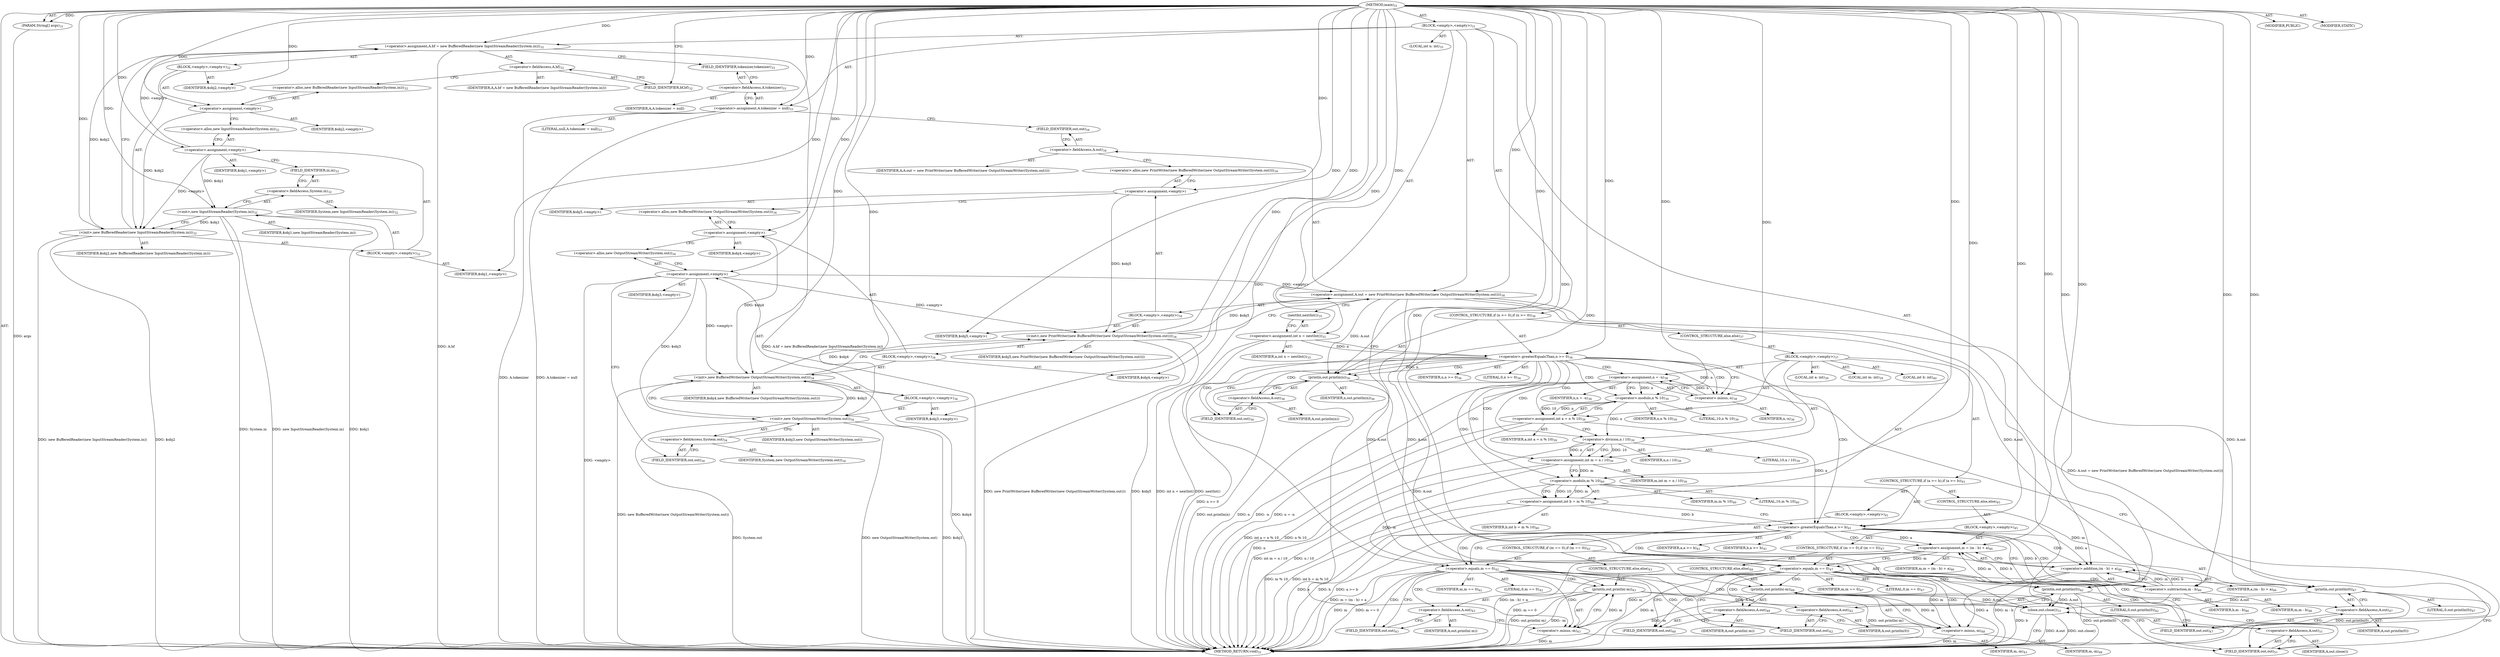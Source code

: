 digraph "main" {  
"86" [label = <(METHOD,main)<SUB>31</SUB>> ]
"87" [label = <(PARAM,String[] args)<SUB>31</SUB>> ]
"88" [label = <(BLOCK,&lt;empty&gt;,&lt;empty&gt;)<SUB>31</SUB>> ]
"89" [label = <(&lt;operator&gt;.assignment,A.bf = new BufferedReader(new InputStreamReader(System.in)))<SUB>32</SUB>> ]
"90" [label = <(&lt;operator&gt;.fieldAccess,A.bf)<SUB>32</SUB>> ]
"91" [label = <(IDENTIFIER,A,A.bf = new BufferedReader(new InputStreamReader(System.in)))> ]
"92" [label = <(FIELD_IDENTIFIER,bf,bf)<SUB>32</SUB>> ]
"93" [label = <(BLOCK,&lt;empty&gt;,&lt;empty&gt;)<SUB>32</SUB>> ]
"94" [label = <(&lt;operator&gt;.assignment,&lt;empty&gt;)> ]
"95" [label = <(IDENTIFIER,$obj2,&lt;empty&gt;)> ]
"96" [label = <(&lt;operator&gt;.alloc,new BufferedReader(new InputStreamReader(System.in)))<SUB>32</SUB>> ]
"97" [label = <(&lt;init&gt;,new BufferedReader(new InputStreamReader(System.in)))<SUB>32</SUB>> ]
"98" [label = <(IDENTIFIER,$obj2,new BufferedReader(new InputStreamReader(System.in)))> ]
"99" [label = <(BLOCK,&lt;empty&gt;,&lt;empty&gt;)<SUB>32</SUB>> ]
"100" [label = <(&lt;operator&gt;.assignment,&lt;empty&gt;)> ]
"101" [label = <(IDENTIFIER,$obj1,&lt;empty&gt;)> ]
"102" [label = <(&lt;operator&gt;.alloc,new InputStreamReader(System.in))<SUB>32</SUB>> ]
"103" [label = <(&lt;init&gt;,new InputStreamReader(System.in))<SUB>32</SUB>> ]
"104" [label = <(IDENTIFIER,$obj1,new InputStreamReader(System.in))> ]
"105" [label = <(&lt;operator&gt;.fieldAccess,System.in)<SUB>32</SUB>> ]
"106" [label = <(IDENTIFIER,System,new InputStreamReader(System.in))<SUB>32</SUB>> ]
"107" [label = <(FIELD_IDENTIFIER,in,in)<SUB>32</SUB>> ]
"108" [label = <(IDENTIFIER,$obj1,&lt;empty&gt;)> ]
"109" [label = <(IDENTIFIER,$obj2,&lt;empty&gt;)> ]
"110" [label = <(&lt;operator&gt;.assignment,A.tokenizer = null)<SUB>33</SUB>> ]
"111" [label = <(&lt;operator&gt;.fieldAccess,A.tokenizer)<SUB>33</SUB>> ]
"112" [label = <(IDENTIFIER,A,A.tokenizer = null)> ]
"113" [label = <(FIELD_IDENTIFIER,tokenizer,tokenizer)<SUB>33</SUB>> ]
"114" [label = <(LITERAL,null,A.tokenizer = null)<SUB>33</SUB>> ]
"115" [label = <(&lt;operator&gt;.assignment,A.out = new PrintWriter(new BufferedWriter(new OutputStreamWriter(System.out))))<SUB>34</SUB>> ]
"116" [label = <(&lt;operator&gt;.fieldAccess,A.out)<SUB>34</SUB>> ]
"117" [label = <(IDENTIFIER,A,A.out = new PrintWriter(new BufferedWriter(new OutputStreamWriter(System.out))))> ]
"118" [label = <(FIELD_IDENTIFIER,out,out)<SUB>34</SUB>> ]
"119" [label = <(BLOCK,&lt;empty&gt;,&lt;empty&gt;)<SUB>34</SUB>> ]
"120" [label = <(&lt;operator&gt;.assignment,&lt;empty&gt;)> ]
"121" [label = <(IDENTIFIER,$obj5,&lt;empty&gt;)> ]
"122" [label = <(&lt;operator&gt;.alloc,new PrintWriter(new BufferedWriter(new OutputStreamWriter(System.out))))<SUB>34</SUB>> ]
"123" [label = <(&lt;init&gt;,new PrintWriter(new BufferedWriter(new OutputStreamWriter(System.out))))<SUB>34</SUB>> ]
"124" [label = <(IDENTIFIER,$obj5,new PrintWriter(new BufferedWriter(new OutputStreamWriter(System.out))))> ]
"125" [label = <(BLOCK,&lt;empty&gt;,&lt;empty&gt;)<SUB>34</SUB>> ]
"126" [label = <(&lt;operator&gt;.assignment,&lt;empty&gt;)> ]
"127" [label = <(IDENTIFIER,$obj4,&lt;empty&gt;)> ]
"128" [label = <(&lt;operator&gt;.alloc,new BufferedWriter(new OutputStreamWriter(System.out)))<SUB>34</SUB>> ]
"129" [label = <(&lt;init&gt;,new BufferedWriter(new OutputStreamWriter(System.out)))<SUB>34</SUB>> ]
"130" [label = <(IDENTIFIER,$obj4,new BufferedWriter(new OutputStreamWriter(System.out)))> ]
"131" [label = <(BLOCK,&lt;empty&gt;,&lt;empty&gt;)<SUB>34</SUB>> ]
"132" [label = <(&lt;operator&gt;.assignment,&lt;empty&gt;)> ]
"133" [label = <(IDENTIFIER,$obj3,&lt;empty&gt;)> ]
"134" [label = <(&lt;operator&gt;.alloc,new OutputStreamWriter(System.out))<SUB>34</SUB>> ]
"135" [label = <(&lt;init&gt;,new OutputStreamWriter(System.out))<SUB>34</SUB>> ]
"136" [label = <(IDENTIFIER,$obj3,new OutputStreamWriter(System.out))> ]
"137" [label = <(&lt;operator&gt;.fieldAccess,System.out)<SUB>34</SUB>> ]
"138" [label = <(IDENTIFIER,System,new OutputStreamWriter(System.out))<SUB>34</SUB>> ]
"139" [label = <(FIELD_IDENTIFIER,out,out)<SUB>34</SUB>> ]
"140" [label = <(IDENTIFIER,$obj3,&lt;empty&gt;)> ]
"141" [label = <(IDENTIFIER,$obj4,&lt;empty&gt;)> ]
"142" [label = <(IDENTIFIER,$obj5,&lt;empty&gt;)> ]
"143" [label = <(LOCAL,int n: int)<SUB>35</SUB>> ]
"144" [label = <(&lt;operator&gt;.assignment,int n = nextInt())<SUB>35</SUB>> ]
"145" [label = <(IDENTIFIER,n,int n = nextInt())<SUB>35</SUB>> ]
"146" [label = <(nextInt,nextInt())<SUB>35</SUB>> ]
"147" [label = <(CONTROL_STRUCTURE,if (n &gt;= 0),if (n &gt;= 0))<SUB>36</SUB>> ]
"148" [label = <(&lt;operator&gt;.greaterEqualsThan,n &gt;= 0)<SUB>36</SUB>> ]
"149" [label = <(IDENTIFIER,n,n &gt;= 0)<SUB>36</SUB>> ]
"150" [label = <(LITERAL,0,n &gt;= 0)<SUB>36</SUB>> ]
"151" [label = <(println,out.println(n))<SUB>36</SUB>> ]
"152" [label = <(&lt;operator&gt;.fieldAccess,A.out)<SUB>36</SUB>> ]
"153" [label = <(IDENTIFIER,A,out.println(n))> ]
"154" [label = <(FIELD_IDENTIFIER,out,out)<SUB>36</SUB>> ]
"155" [label = <(IDENTIFIER,n,out.println(n))<SUB>36</SUB>> ]
"156" [label = <(CONTROL_STRUCTURE,else,else)<SUB>37</SUB>> ]
"157" [label = <(BLOCK,&lt;empty&gt;,&lt;empty&gt;)<SUB>37</SUB>> ]
"158" [label = <(&lt;operator&gt;.assignment,n = -n)<SUB>38</SUB>> ]
"159" [label = <(IDENTIFIER,n,n = -n)<SUB>38</SUB>> ]
"160" [label = <(&lt;operator&gt;.minus,-n)<SUB>38</SUB>> ]
"161" [label = <(IDENTIFIER,n,-n)<SUB>38</SUB>> ]
"162" [label = <(LOCAL,int a: int)<SUB>39</SUB>> ]
"163" [label = <(&lt;operator&gt;.assignment,int a = n % 10)<SUB>39</SUB>> ]
"164" [label = <(IDENTIFIER,a,int a = n % 10)<SUB>39</SUB>> ]
"165" [label = <(&lt;operator&gt;.modulo,n % 10)<SUB>39</SUB>> ]
"166" [label = <(IDENTIFIER,n,n % 10)<SUB>39</SUB>> ]
"167" [label = <(LITERAL,10,n % 10)<SUB>39</SUB>> ]
"168" [label = <(LOCAL,int m: int)<SUB>39</SUB>> ]
"169" [label = <(&lt;operator&gt;.assignment,int m = n / 10)<SUB>39</SUB>> ]
"170" [label = <(IDENTIFIER,m,int m = n / 10)<SUB>39</SUB>> ]
"171" [label = <(&lt;operator&gt;.division,n / 10)<SUB>39</SUB>> ]
"172" [label = <(IDENTIFIER,n,n / 10)<SUB>39</SUB>> ]
"173" [label = <(LITERAL,10,n / 10)<SUB>39</SUB>> ]
"174" [label = <(LOCAL,int b: int)<SUB>40</SUB>> ]
"175" [label = <(&lt;operator&gt;.assignment,int b = m % 10)<SUB>40</SUB>> ]
"176" [label = <(IDENTIFIER,b,int b = m % 10)<SUB>40</SUB>> ]
"177" [label = <(&lt;operator&gt;.modulo,m % 10)<SUB>40</SUB>> ]
"178" [label = <(IDENTIFIER,m,m % 10)<SUB>40</SUB>> ]
"179" [label = <(LITERAL,10,m % 10)<SUB>40</SUB>> ]
"180" [label = <(CONTROL_STRUCTURE,if (a &gt;= b),if (a &gt;= b))<SUB>41</SUB>> ]
"181" [label = <(&lt;operator&gt;.greaterEqualsThan,a &gt;= b)<SUB>41</SUB>> ]
"182" [label = <(IDENTIFIER,a,a &gt;= b)<SUB>41</SUB>> ]
"183" [label = <(IDENTIFIER,b,a &gt;= b)<SUB>41</SUB>> ]
"184" [label = <(BLOCK,&lt;empty&gt;,&lt;empty&gt;)<SUB>41</SUB>> ]
"185" [label = <(CONTROL_STRUCTURE,if (m == 0),if (m == 0))<SUB>42</SUB>> ]
"186" [label = <(&lt;operator&gt;.equals,m == 0)<SUB>42</SUB>> ]
"187" [label = <(IDENTIFIER,m,m == 0)<SUB>42</SUB>> ]
"188" [label = <(LITERAL,0,m == 0)<SUB>42</SUB>> ]
"189" [label = <(println,out.println(0))<SUB>42</SUB>> ]
"190" [label = <(&lt;operator&gt;.fieldAccess,A.out)<SUB>42</SUB>> ]
"191" [label = <(IDENTIFIER,A,out.println(0))> ]
"192" [label = <(FIELD_IDENTIFIER,out,out)<SUB>42</SUB>> ]
"193" [label = <(LITERAL,0,out.println(0))<SUB>42</SUB>> ]
"194" [label = <(CONTROL_STRUCTURE,else,else)<SUB>43</SUB>> ]
"195" [label = <(println,out.println(-m))<SUB>43</SUB>> ]
"196" [label = <(&lt;operator&gt;.fieldAccess,A.out)<SUB>43</SUB>> ]
"197" [label = <(IDENTIFIER,A,out.println(-m))> ]
"198" [label = <(FIELD_IDENTIFIER,out,out)<SUB>43</SUB>> ]
"199" [label = <(&lt;operator&gt;.minus,-m)<SUB>43</SUB>> ]
"200" [label = <(IDENTIFIER,m,-m)<SUB>43</SUB>> ]
"201" [label = <(CONTROL_STRUCTURE,else,else)<SUB>45</SUB>> ]
"202" [label = <(BLOCK,&lt;empty&gt;,&lt;empty&gt;)<SUB>45</SUB>> ]
"203" [label = <(&lt;operator&gt;.assignment,m = (m - b) + a)<SUB>46</SUB>> ]
"204" [label = <(IDENTIFIER,m,m = (m - b) + a)<SUB>46</SUB>> ]
"205" [label = <(&lt;operator&gt;.addition,(m - b) + a)<SUB>46</SUB>> ]
"206" [label = <(&lt;operator&gt;.subtraction,m - b)<SUB>46</SUB>> ]
"207" [label = <(IDENTIFIER,m,m - b)<SUB>46</SUB>> ]
"208" [label = <(IDENTIFIER,b,m - b)<SUB>46</SUB>> ]
"209" [label = <(IDENTIFIER,a,(m - b) + a)<SUB>46</SUB>> ]
"210" [label = <(CONTROL_STRUCTURE,if (m == 0),if (m == 0))<SUB>47</SUB>> ]
"211" [label = <(&lt;operator&gt;.equals,m == 0)<SUB>47</SUB>> ]
"212" [label = <(IDENTIFIER,m,m == 0)<SUB>47</SUB>> ]
"213" [label = <(LITERAL,0,m == 0)<SUB>47</SUB>> ]
"214" [label = <(println,out.println(0))<SUB>47</SUB>> ]
"215" [label = <(&lt;operator&gt;.fieldAccess,A.out)<SUB>47</SUB>> ]
"216" [label = <(IDENTIFIER,A,out.println(0))> ]
"217" [label = <(FIELD_IDENTIFIER,out,out)<SUB>47</SUB>> ]
"218" [label = <(LITERAL,0,out.println(0))<SUB>47</SUB>> ]
"219" [label = <(CONTROL_STRUCTURE,else,else)<SUB>48</SUB>> ]
"220" [label = <(println,out.println(-m))<SUB>48</SUB>> ]
"221" [label = <(&lt;operator&gt;.fieldAccess,A.out)<SUB>48</SUB>> ]
"222" [label = <(IDENTIFIER,A,out.println(-m))> ]
"223" [label = <(FIELD_IDENTIFIER,out,out)<SUB>48</SUB>> ]
"224" [label = <(&lt;operator&gt;.minus,-m)<SUB>48</SUB>> ]
"225" [label = <(IDENTIFIER,m,-m)<SUB>48</SUB>> ]
"226" [label = <(close,out.close())<SUB>51</SUB>> ]
"227" [label = <(&lt;operator&gt;.fieldAccess,A.out)<SUB>51</SUB>> ]
"228" [label = <(IDENTIFIER,A,out.close())> ]
"229" [label = <(FIELD_IDENTIFIER,out,out)<SUB>51</SUB>> ]
"230" [label = <(MODIFIER,PUBLIC)> ]
"231" [label = <(MODIFIER,STATIC)> ]
"232" [label = <(METHOD_RETURN,void)<SUB>31</SUB>> ]
  "86" -> "87"  [ label = "AST: "] 
  "86" -> "88"  [ label = "AST: "] 
  "86" -> "230"  [ label = "AST: "] 
  "86" -> "231"  [ label = "AST: "] 
  "86" -> "232"  [ label = "AST: "] 
  "88" -> "89"  [ label = "AST: "] 
  "88" -> "110"  [ label = "AST: "] 
  "88" -> "115"  [ label = "AST: "] 
  "88" -> "143"  [ label = "AST: "] 
  "88" -> "144"  [ label = "AST: "] 
  "88" -> "147"  [ label = "AST: "] 
  "88" -> "226"  [ label = "AST: "] 
  "89" -> "90"  [ label = "AST: "] 
  "89" -> "93"  [ label = "AST: "] 
  "90" -> "91"  [ label = "AST: "] 
  "90" -> "92"  [ label = "AST: "] 
  "93" -> "94"  [ label = "AST: "] 
  "93" -> "97"  [ label = "AST: "] 
  "93" -> "109"  [ label = "AST: "] 
  "94" -> "95"  [ label = "AST: "] 
  "94" -> "96"  [ label = "AST: "] 
  "97" -> "98"  [ label = "AST: "] 
  "97" -> "99"  [ label = "AST: "] 
  "99" -> "100"  [ label = "AST: "] 
  "99" -> "103"  [ label = "AST: "] 
  "99" -> "108"  [ label = "AST: "] 
  "100" -> "101"  [ label = "AST: "] 
  "100" -> "102"  [ label = "AST: "] 
  "103" -> "104"  [ label = "AST: "] 
  "103" -> "105"  [ label = "AST: "] 
  "105" -> "106"  [ label = "AST: "] 
  "105" -> "107"  [ label = "AST: "] 
  "110" -> "111"  [ label = "AST: "] 
  "110" -> "114"  [ label = "AST: "] 
  "111" -> "112"  [ label = "AST: "] 
  "111" -> "113"  [ label = "AST: "] 
  "115" -> "116"  [ label = "AST: "] 
  "115" -> "119"  [ label = "AST: "] 
  "116" -> "117"  [ label = "AST: "] 
  "116" -> "118"  [ label = "AST: "] 
  "119" -> "120"  [ label = "AST: "] 
  "119" -> "123"  [ label = "AST: "] 
  "119" -> "142"  [ label = "AST: "] 
  "120" -> "121"  [ label = "AST: "] 
  "120" -> "122"  [ label = "AST: "] 
  "123" -> "124"  [ label = "AST: "] 
  "123" -> "125"  [ label = "AST: "] 
  "125" -> "126"  [ label = "AST: "] 
  "125" -> "129"  [ label = "AST: "] 
  "125" -> "141"  [ label = "AST: "] 
  "126" -> "127"  [ label = "AST: "] 
  "126" -> "128"  [ label = "AST: "] 
  "129" -> "130"  [ label = "AST: "] 
  "129" -> "131"  [ label = "AST: "] 
  "131" -> "132"  [ label = "AST: "] 
  "131" -> "135"  [ label = "AST: "] 
  "131" -> "140"  [ label = "AST: "] 
  "132" -> "133"  [ label = "AST: "] 
  "132" -> "134"  [ label = "AST: "] 
  "135" -> "136"  [ label = "AST: "] 
  "135" -> "137"  [ label = "AST: "] 
  "137" -> "138"  [ label = "AST: "] 
  "137" -> "139"  [ label = "AST: "] 
  "144" -> "145"  [ label = "AST: "] 
  "144" -> "146"  [ label = "AST: "] 
  "147" -> "148"  [ label = "AST: "] 
  "147" -> "151"  [ label = "AST: "] 
  "147" -> "156"  [ label = "AST: "] 
  "148" -> "149"  [ label = "AST: "] 
  "148" -> "150"  [ label = "AST: "] 
  "151" -> "152"  [ label = "AST: "] 
  "151" -> "155"  [ label = "AST: "] 
  "152" -> "153"  [ label = "AST: "] 
  "152" -> "154"  [ label = "AST: "] 
  "156" -> "157"  [ label = "AST: "] 
  "157" -> "158"  [ label = "AST: "] 
  "157" -> "162"  [ label = "AST: "] 
  "157" -> "163"  [ label = "AST: "] 
  "157" -> "168"  [ label = "AST: "] 
  "157" -> "169"  [ label = "AST: "] 
  "157" -> "174"  [ label = "AST: "] 
  "157" -> "175"  [ label = "AST: "] 
  "157" -> "180"  [ label = "AST: "] 
  "158" -> "159"  [ label = "AST: "] 
  "158" -> "160"  [ label = "AST: "] 
  "160" -> "161"  [ label = "AST: "] 
  "163" -> "164"  [ label = "AST: "] 
  "163" -> "165"  [ label = "AST: "] 
  "165" -> "166"  [ label = "AST: "] 
  "165" -> "167"  [ label = "AST: "] 
  "169" -> "170"  [ label = "AST: "] 
  "169" -> "171"  [ label = "AST: "] 
  "171" -> "172"  [ label = "AST: "] 
  "171" -> "173"  [ label = "AST: "] 
  "175" -> "176"  [ label = "AST: "] 
  "175" -> "177"  [ label = "AST: "] 
  "177" -> "178"  [ label = "AST: "] 
  "177" -> "179"  [ label = "AST: "] 
  "180" -> "181"  [ label = "AST: "] 
  "180" -> "184"  [ label = "AST: "] 
  "180" -> "201"  [ label = "AST: "] 
  "181" -> "182"  [ label = "AST: "] 
  "181" -> "183"  [ label = "AST: "] 
  "184" -> "185"  [ label = "AST: "] 
  "185" -> "186"  [ label = "AST: "] 
  "185" -> "189"  [ label = "AST: "] 
  "185" -> "194"  [ label = "AST: "] 
  "186" -> "187"  [ label = "AST: "] 
  "186" -> "188"  [ label = "AST: "] 
  "189" -> "190"  [ label = "AST: "] 
  "189" -> "193"  [ label = "AST: "] 
  "190" -> "191"  [ label = "AST: "] 
  "190" -> "192"  [ label = "AST: "] 
  "194" -> "195"  [ label = "AST: "] 
  "195" -> "196"  [ label = "AST: "] 
  "195" -> "199"  [ label = "AST: "] 
  "196" -> "197"  [ label = "AST: "] 
  "196" -> "198"  [ label = "AST: "] 
  "199" -> "200"  [ label = "AST: "] 
  "201" -> "202"  [ label = "AST: "] 
  "202" -> "203"  [ label = "AST: "] 
  "202" -> "210"  [ label = "AST: "] 
  "203" -> "204"  [ label = "AST: "] 
  "203" -> "205"  [ label = "AST: "] 
  "205" -> "206"  [ label = "AST: "] 
  "205" -> "209"  [ label = "AST: "] 
  "206" -> "207"  [ label = "AST: "] 
  "206" -> "208"  [ label = "AST: "] 
  "210" -> "211"  [ label = "AST: "] 
  "210" -> "214"  [ label = "AST: "] 
  "210" -> "219"  [ label = "AST: "] 
  "211" -> "212"  [ label = "AST: "] 
  "211" -> "213"  [ label = "AST: "] 
  "214" -> "215"  [ label = "AST: "] 
  "214" -> "218"  [ label = "AST: "] 
  "215" -> "216"  [ label = "AST: "] 
  "215" -> "217"  [ label = "AST: "] 
  "219" -> "220"  [ label = "AST: "] 
  "220" -> "221"  [ label = "AST: "] 
  "220" -> "224"  [ label = "AST: "] 
  "221" -> "222"  [ label = "AST: "] 
  "221" -> "223"  [ label = "AST: "] 
  "224" -> "225"  [ label = "AST: "] 
  "226" -> "227"  [ label = "AST: "] 
  "227" -> "228"  [ label = "AST: "] 
  "227" -> "229"  [ label = "AST: "] 
  "89" -> "113"  [ label = "CFG: "] 
  "110" -> "118"  [ label = "CFG: "] 
  "115" -> "146"  [ label = "CFG: "] 
  "144" -> "148"  [ label = "CFG: "] 
  "226" -> "232"  [ label = "CFG: "] 
  "90" -> "96"  [ label = "CFG: "] 
  "111" -> "110"  [ label = "CFG: "] 
  "116" -> "122"  [ label = "CFG: "] 
  "146" -> "144"  [ label = "CFG: "] 
  "148" -> "154"  [ label = "CFG: "] 
  "148" -> "160"  [ label = "CFG: "] 
  "151" -> "229"  [ label = "CFG: "] 
  "227" -> "226"  [ label = "CFG: "] 
  "92" -> "90"  [ label = "CFG: "] 
  "94" -> "102"  [ label = "CFG: "] 
  "97" -> "89"  [ label = "CFG: "] 
  "113" -> "111"  [ label = "CFG: "] 
  "118" -> "116"  [ label = "CFG: "] 
  "120" -> "128"  [ label = "CFG: "] 
  "123" -> "115"  [ label = "CFG: "] 
  "152" -> "151"  [ label = "CFG: "] 
  "229" -> "227"  [ label = "CFG: "] 
  "96" -> "94"  [ label = "CFG: "] 
  "122" -> "120"  [ label = "CFG: "] 
  "154" -> "152"  [ label = "CFG: "] 
  "158" -> "165"  [ label = "CFG: "] 
  "163" -> "171"  [ label = "CFG: "] 
  "169" -> "177"  [ label = "CFG: "] 
  "175" -> "181"  [ label = "CFG: "] 
  "100" -> "107"  [ label = "CFG: "] 
  "103" -> "97"  [ label = "CFG: "] 
  "126" -> "134"  [ label = "CFG: "] 
  "129" -> "123"  [ label = "CFG: "] 
  "160" -> "158"  [ label = "CFG: "] 
  "165" -> "163"  [ label = "CFG: "] 
  "171" -> "169"  [ label = "CFG: "] 
  "177" -> "175"  [ label = "CFG: "] 
  "181" -> "186"  [ label = "CFG: "] 
  "181" -> "206"  [ label = "CFG: "] 
  "102" -> "100"  [ label = "CFG: "] 
  "105" -> "103"  [ label = "CFG: "] 
  "128" -> "126"  [ label = "CFG: "] 
  "107" -> "105"  [ label = "CFG: "] 
  "132" -> "139"  [ label = "CFG: "] 
  "135" -> "129"  [ label = "CFG: "] 
  "186" -> "192"  [ label = "CFG: "] 
  "186" -> "198"  [ label = "CFG: "] 
  "189" -> "229"  [ label = "CFG: "] 
  "203" -> "211"  [ label = "CFG: "] 
  "134" -> "132"  [ label = "CFG: "] 
  "137" -> "135"  [ label = "CFG: "] 
  "190" -> "189"  [ label = "CFG: "] 
  "195" -> "229"  [ label = "CFG: "] 
  "205" -> "203"  [ label = "CFG: "] 
  "211" -> "217"  [ label = "CFG: "] 
  "211" -> "223"  [ label = "CFG: "] 
  "214" -> "229"  [ label = "CFG: "] 
  "139" -> "137"  [ label = "CFG: "] 
  "192" -> "190"  [ label = "CFG: "] 
  "196" -> "199"  [ label = "CFG: "] 
  "199" -> "195"  [ label = "CFG: "] 
  "206" -> "205"  [ label = "CFG: "] 
  "215" -> "214"  [ label = "CFG: "] 
  "220" -> "229"  [ label = "CFG: "] 
  "198" -> "196"  [ label = "CFG: "] 
  "217" -> "215"  [ label = "CFG: "] 
  "221" -> "224"  [ label = "CFG: "] 
  "224" -> "220"  [ label = "CFG: "] 
  "223" -> "221"  [ label = "CFG: "] 
  "86" -> "92"  [ label = "CFG: "] 
  "87" -> "232"  [ label = "DDG: args"] 
  "89" -> "232"  [ label = "DDG: A.bf"] 
  "97" -> "232"  [ label = "DDG: $obj2"] 
  "103" -> "232"  [ label = "DDG: $obj1"] 
  "103" -> "232"  [ label = "DDG: System.in"] 
  "103" -> "232"  [ label = "DDG: new InputStreamReader(System.in)"] 
  "97" -> "232"  [ label = "DDG: new BufferedReader(new InputStreamReader(System.in))"] 
  "89" -> "232"  [ label = "DDG: A.bf = new BufferedReader(new InputStreamReader(System.in))"] 
  "110" -> "232"  [ label = "DDG: A.tokenizer"] 
  "110" -> "232"  [ label = "DDG: A.tokenizer = null"] 
  "123" -> "232"  [ label = "DDG: $obj5"] 
  "129" -> "232"  [ label = "DDG: $obj4"] 
  "132" -> "232"  [ label = "DDG: &lt;empty&gt;"] 
  "135" -> "232"  [ label = "DDG: $obj3"] 
  "135" -> "232"  [ label = "DDG: System.out"] 
  "135" -> "232"  [ label = "DDG: new OutputStreamWriter(System.out)"] 
  "129" -> "232"  [ label = "DDG: new BufferedWriter(new OutputStreamWriter(System.out))"] 
  "123" -> "232"  [ label = "DDG: new PrintWriter(new BufferedWriter(new OutputStreamWriter(System.out)))"] 
  "115" -> "232"  [ label = "DDG: A.out = new PrintWriter(new BufferedWriter(new OutputStreamWriter(System.out)))"] 
  "144" -> "232"  [ label = "DDG: nextInt()"] 
  "144" -> "232"  [ label = "DDG: int n = nextInt()"] 
  "148" -> "232"  [ label = "DDG: n &gt;= 0"] 
  "158" -> "232"  [ label = "DDG: -n"] 
  "158" -> "232"  [ label = "DDG: n = -n"] 
  "163" -> "232"  [ label = "DDG: n % 10"] 
  "163" -> "232"  [ label = "DDG: int a = n % 10"] 
  "171" -> "232"  [ label = "DDG: n"] 
  "169" -> "232"  [ label = "DDG: n / 10"] 
  "169" -> "232"  [ label = "DDG: int m = n / 10"] 
  "175" -> "232"  [ label = "DDG: m % 10"] 
  "175" -> "232"  [ label = "DDG: int b = m % 10"] 
  "181" -> "232"  [ label = "DDG: a"] 
  "181" -> "232"  [ label = "DDG: b"] 
  "181" -> "232"  [ label = "DDG: a &gt;= b"] 
  "206" -> "232"  [ label = "DDG: b"] 
  "205" -> "232"  [ label = "DDG: m - b"] 
  "205" -> "232"  [ label = "DDG: a"] 
  "203" -> "232"  [ label = "DDG: (m - b) + a"] 
  "203" -> "232"  [ label = "DDG: m = (m - b) + a"] 
  "211" -> "232"  [ label = "DDG: m"] 
  "211" -> "232"  [ label = "DDG: m == 0"] 
  "224" -> "232"  [ label = "DDG: m"] 
  "220" -> "232"  [ label = "DDG: -m"] 
  "220" -> "232"  [ label = "DDG: out.println(-m)"] 
  "214" -> "232"  [ label = "DDG: out.println(0)"] 
  "186" -> "232"  [ label = "DDG: m"] 
  "186" -> "232"  [ label = "DDG: m == 0"] 
  "199" -> "232"  [ label = "DDG: m"] 
  "195" -> "232"  [ label = "DDG: -m"] 
  "195" -> "232"  [ label = "DDG: out.println(-m)"] 
  "189" -> "232"  [ label = "DDG: out.println(0)"] 
  "151" -> "232"  [ label = "DDG: n"] 
  "151" -> "232"  [ label = "DDG: out.println(n)"] 
  "226" -> "232"  [ label = "DDG: A.out"] 
  "226" -> "232"  [ label = "DDG: out.close()"] 
  "86" -> "87"  [ label = "DDG: "] 
  "100" -> "89"  [ label = "DDG: &lt;empty&gt;"] 
  "97" -> "89"  [ label = "DDG: $obj2"] 
  "86" -> "89"  [ label = "DDG: "] 
  "86" -> "110"  [ label = "DDG: "] 
  "132" -> "115"  [ label = "DDG: &lt;empty&gt;"] 
  "123" -> "115"  [ label = "DDG: $obj5"] 
  "86" -> "115"  [ label = "DDG: "] 
  "86" -> "144"  [ label = "DDG: "] 
  "220" -> "226"  [ label = "DDG: A.out"] 
  "214" -> "226"  [ label = "DDG: A.out"] 
  "195" -> "226"  [ label = "DDG: A.out"] 
  "189" -> "226"  [ label = "DDG: A.out"] 
  "151" -> "226"  [ label = "DDG: A.out"] 
  "86" -> "94"  [ label = "DDG: "] 
  "86" -> "109"  [ label = "DDG: "] 
  "86" -> "120"  [ label = "DDG: "] 
  "86" -> "142"  [ label = "DDG: "] 
  "144" -> "148"  [ label = "DDG: n"] 
  "86" -> "148"  [ label = "DDG: "] 
  "115" -> "151"  [ label = "DDG: A.out"] 
  "148" -> "151"  [ label = "DDG: n"] 
  "86" -> "151"  [ label = "DDG: "] 
  "94" -> "97"  [ label = "DDG: $obj2"] 
  "86" -> "97"  [ label = "DDG: "] 
  "100" -> "97"  [ label = "DDG: &lt;empty&gt;"] 
  "103" -> "97"  [ label = "DDG: $obj1"] 
  "120" -> "123"  [ label = "DDG: $obj5"] 
  "86" -> "123"  [ label = "DDG: "] 
  "132" -> "123"  [ label = "DDG: &lt;empty&gt;"] 
  "129" -> "123"  [ label = "DDG: $obj4"] 
  "160" -> "158"  [ label = "DDG: n"] 
  "165" -> "163"  [ label = "DDG: n"] 
  "165" -> "163"  [ label = "DDG: 10"] 
  "171" -> "169"  [ label = "DDG: n"] 
  "171" -> "169"  [ label = "DDG: 10"] 
  "177" -> "175"  [ label = "DDG: m"] 
  "177" -> "175"  [ label = "DDG: 10"] 
  "86" -> "100"  [ label = "DDG: "] 
  "86" -> "108"  [ label = "DDG: "] 
  "86" -> "126"  [ label = "DDG: "] 
  "86" -> "141"  [ label = "DDG: "] 
  "100" -> "103"  [ label = "DDG: $obj1"] 
  "86" -> "103"  [ label = "DDG: "] 
  "126" -> "129"  [ label = "DDG: $obj4"] 
  "86" -> "129"  [ label = "DDG: "] 
  "132" -> "129"  [ label = "DDG: &lt;empty&gt;"] 
  "135" -> "129"  [ label = "DDG: $obj3"] 
  "148" -> "160"  [ label = "DDG: n"] 
  "86" -> "160"  [ label = "DDG: "] 
  "158" -> "165"  [ label = "DDG: n"] 
  "86" -> "165"  [ label = "DDG: "] 
  "165" -> "171"  [ label = "DDG: n"] 
  "86" -> "171"  [ label = "DDG: "] 
  "169" -> "177"  [ label = "DDG: m"] 
  "86" -> "177"  [ label = "DDG: "] 
  "163" -> "181"  [ label = "DDG: a"] 
  "86" -> "181"  [ label = "DDG: "] 
  "175" -> "181"  [ label = "DDG: b"] 
  "86" -> "132"  [ label = "DDG: "] 
  "86" -> "140"  [ label = "DDG: "] 
  "206" -> "203"  [ label = "DDG: m"] 
  "206" -> "203"  [ label = "DDG: b"] 
  "181" -> "203"  [ label = "DDG: a"] 
  "86" -> "203"  [ label = "DDG: "] 
  "132" -> "135"  [ label = "DDG: $obj3"] 
  "86" -> "135"  [ label = "DDG: "] 
  "177" -> "186"  [ label = "DDG: m"] 
  "86" -> "186"  [ label = "DDG: "] 
  "115" -> "189"  [ label = "DDG: A.out"] 
  "86" -> "189"  [ label = "DDG: "] 
  "115" -> "195"  [ label = "DDG: A.out"] 
  "199" -> "195"  [ label = "DDG: m"] 
  "206" -> "205"  [ label = "DDG: m"] 
  "206" -> "205"  [ label = "DDG: b"] 
  "181" -> "205"  [ label = "DDG: a"] 
  "86" -> "205"  [ label = "DDG: "] 
  "203" -> "211"  [ label = "DDG: m"] 
  "86" -> "211"  [ label = "DDG: "] 
  "115" -> "214"  [ label = "DDG: A.out"] 
  "86" -> "214"  [ label = "DDG: "] 
  "186" -> "199"  [ label = "DDG: m"] 
  "86" -> "199"  [ label = "DDG: "] 
  "177" -> "206"  [ label = "DDG: m"] 
  "86" -> "206"  [ label = "DDG: "] 
  "181" -> "206"  [ label = "DDG: b"] 
  "115" -> "220"  [ label = "DDG: A.out"] 
  "224" -> "220"  [ label = "DDG: m"] 
  "211" -> "224"  [ label = "DDG: m"] 
  "86" -> "224"  [ label = "DDG: "] 
  "148" -> "160"  [ label = "CDG: "] 
  "148" -> "154"  [ label = "CDG: "] 
  "148" -> "169"  [ label = "CDG: "] 
  "148" -> "163"  [ label = "CDG: "] 
  "148" -> "151"  [ label = "CDG: "] 
  "148" -> "181"  [ label = "CDG: "] 
  "148" -> "152"  [ label = "CDG: "] 
  "148" -> "177"  [ label = "CDG: "] 
  "148" -> "165"  [ label = "CDG: "] 
  "148" -> "175"  [ label = "CDG: "] 
  "148" -> "158"  [ label = "CDG: "] 
  "148" -> "171"  [ label = "CDG: "] 
  "181" -> "206"  [ label = "CDG: "] 
  "181" -> "211"  [ label = "CDG: "] 
  "181" -> "186"  [ label = "CDG: "] 
  "181" -> "203"  [ label = "CDG: "] 
  "181" -> "205"  [ label = "CDG: "] 
  "186" -> "192"  [ label = "CDG: "] 
  "186" -> "196"  [ label = "CDG: "] 
  "186" -> "198"  [ label = "CDG: "] 
  "186" -> "189"  [ label = "CDG: "] 
  "186" -> "195"  [ label = "CDG: "] 
  "186" -> "190"  [ label = "CDG: "] 
  "186" -> "199"  [ label = "CDG: "] 
  "211" -> "214"  [ label = "CDG: "] 
  "211" -> "215"  [ label = "CDG: "] 
  "211" -> "217"  [ label = "CDG: "] 
  "211" -> "220"  [ label = "CDG: "] 
  "211" -> "223"  [ label = "CDG: "] 
  "211" -> "221"  [ label = "CDG: "] 
  "211" -> "224"  [ label = "CDG: "] 
}
